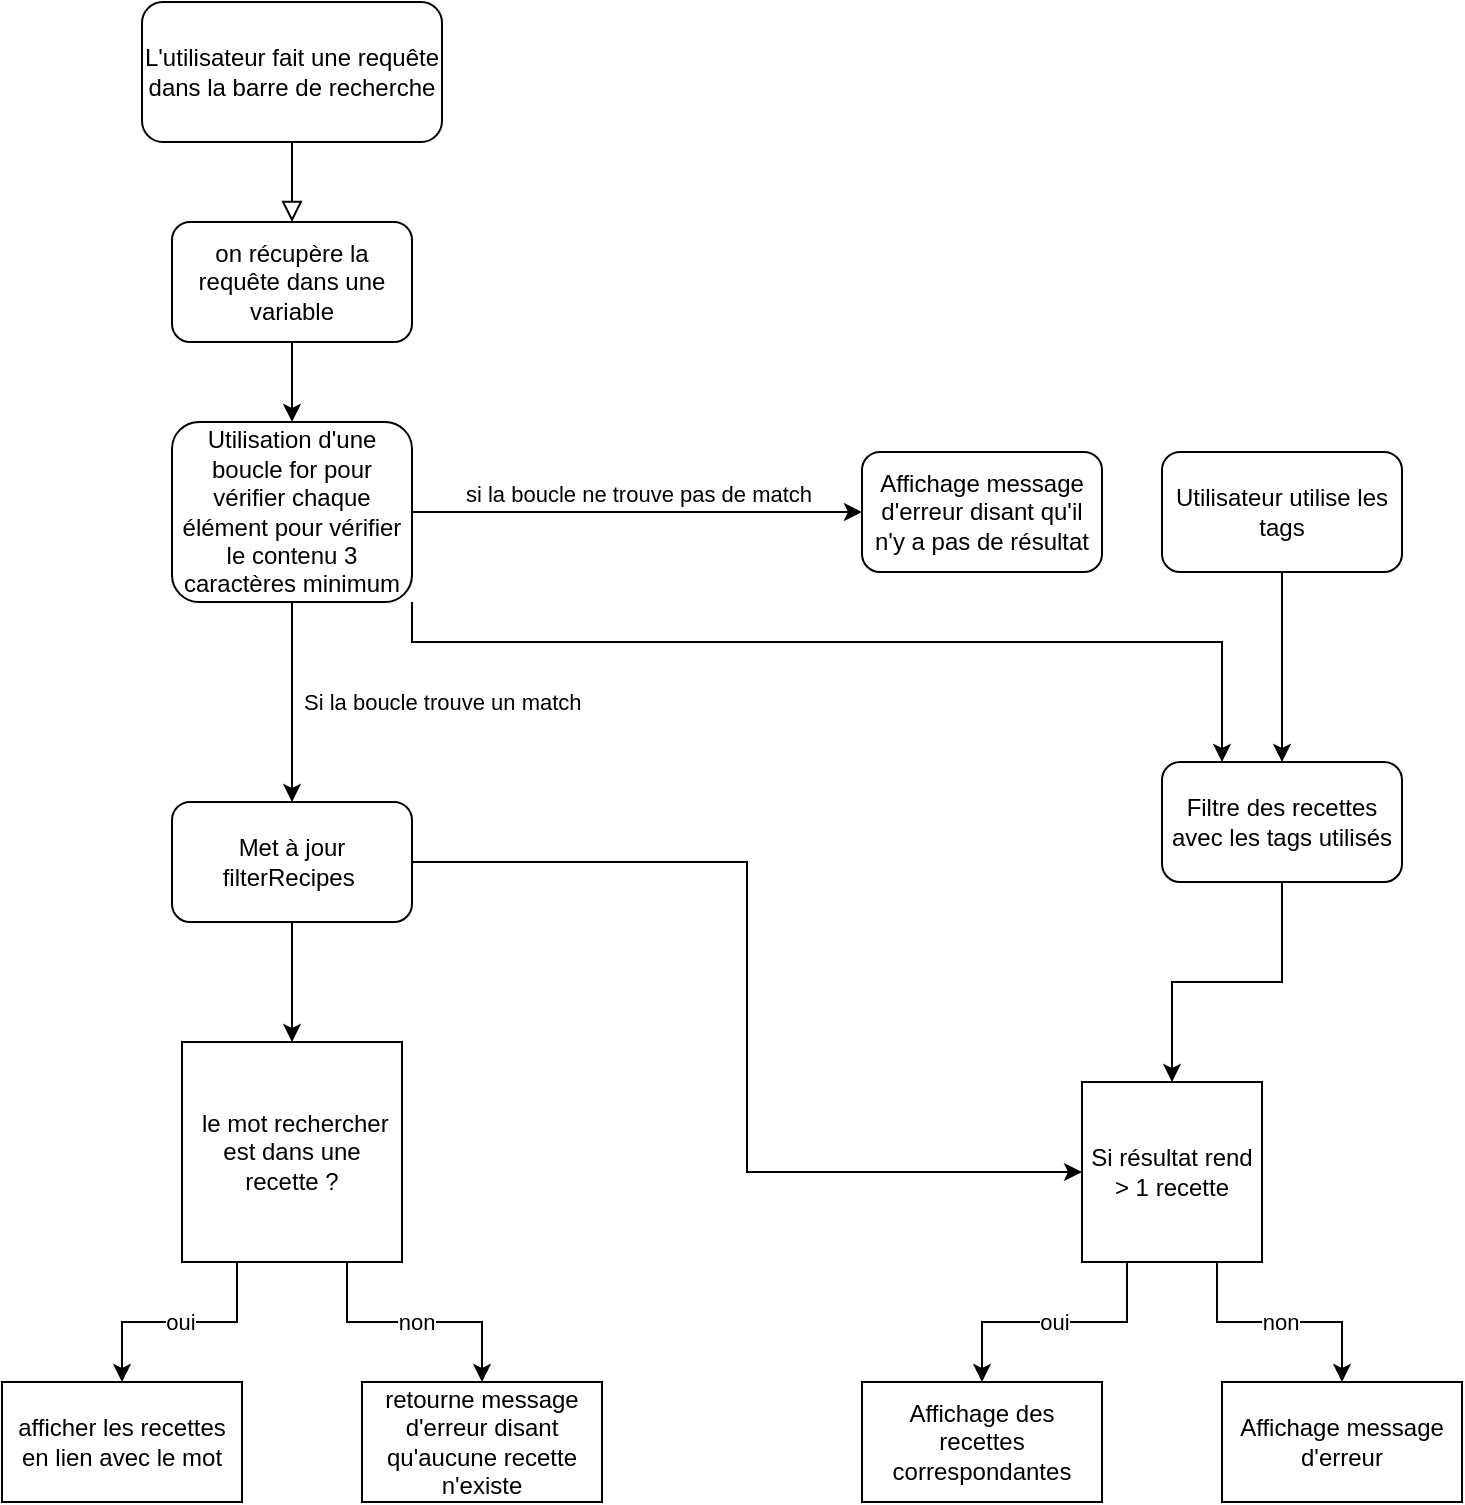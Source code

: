 <mxfile version="20.8.5" type="github"><diagram id="C5RBs43oDa-KdzZeNtuy" name="Page-1"><mxGraphModel dx="1393" dy="766" grid="1" gridSize="10" guides="1" tooltips="1" connect="1" arrows="1" fold="1" page="1" pageScale="1" pageWidth="827" pageHeight="1169" math="0" shadow="0"><root><mxCell id="WIyWlLk6GJQsqaUBKTNV-0"/><mxCell id="WIyWlLk6GJQsqaUBKTNV-1" parent="WIyWlLk6GJQsqaUBKTNV-0"/><mxCell id="WIyWlLk6GJQsqaUBKTNV-2" value="" style="rounded=0;html=1;jettySize=auto;orthogonalLoop=1;fontSize=11;endArrow=block;endFill=0;endSize=8;strokeWidth=1;shadow=0;labelBackgroundColor=none;edgeStyle=orthogonalEdgeStyle;entryX=0.5;entryY=0;entryDx=0;entryDy=0;" parent="WIyWlLk6GJQsqaUBKTNV-1" source="WIyWlLk6GJQsqaUBKTNV-3" target="NoLvojhObcd65gSRvVlC-0" edge="1"><mxGeometry relative="1" as="geometry"><mxPoint x="215" y="220" as="targetPoint"/></mxGeometry></mxCell><mxCell id="WIyWlLk6GJQsqaUBKTNV-3" value="L'utilisateur fait une requête dans la barre de recherche" style="rounded=1;whiteSpace=wrap;html=1;fontSize=12;glass=0;strokeWidth=1;shadow=0;" parent="WIyWlLk6GJQsqaUBKTNV-1" vertex="1"><mxGeometry x="140" y="60" width="150" height="70" as="geometry"/></mxCell><mxCell id="NoLvojhObcd65gSRvVlC-4" style="edgeStyle=orthogonalEdgeStyle;rounded=0;orthogonalLoop=1;jettySize=auto;html=1;exitX=0.5;exitY=1;exitDx=0;exitDy=0;entryX=0.5;entryY=0;entryDx=0;entryDy=0;" parent="WIyWlLk6GJQsqaUBKTNV-1" source="NoLvojhObcd65gSRvVlC-0" target="NoLvojhObcd65gSRvVlC-1" edge="1"><mxGeometry relative="1" as="geometry"/></mxCell><mxCell id="NoLvojhObcd65gSRvVlC-0" value="on récupère la requête dans une variable" style="rounded=1;whiteSpace=wrap;html=1;" parent="WIyWlLk6GJQsqaUBKTNV-1" vertex="1"><mxGeometry x="155" y="170" width="120" height="60" as="geometry"/></mxCell><mxCell id="NoLvojhObcd65gSRvVlC-9" value="si la boucle ne trouve pas de match" style="edgeStyle=orthogonalEdgeStyle;rounded=0;orthogonalLoop=1;jettySize=auto;html=1;exitX=1;exitY=0.5;exitDx=0;exitDy=0;entryX=0;entryY=0.5;entryDx=0;entryDy=0;verticalAlign=bottom;" parent="WIyWlLk6GJQsqaUBKTNV-1" source="NoLvojhObcd65gSRvVlC-1" target="NoLvojhObcd65gSRvVlC-8" edge="1"><mxGeometry relative="1" as="geometry"/></mxCell><mxCell id="3lH6Ahl6Z0JEKf2Xix6m-0" style="edgeStyle=orthogonalEdgeStyle;rounded=0;orthogonalLoop=1;jettySize=auto;html=1;exitX=1;exitY=1;exitDx=0;exitDy=0;entryX=0.25;entryY=0;entryDx=0;entryDy=0;" parent="WIyWlLk6GJQsqaUBKTNV-1" source="NoLvojhObcd65gSRvVlC-1" target="KF_YHi_muZg31zfUEQE7-1" edge="1"><mxGeometry relative="1" as="geometry"><Array as="points"><mxPoint x="275" y="380"/><mxPoint x="680" y="380"/></Array></mxGeometry></mxCell><mxCell id="NoLvojhObcd65gSRvVlC-1" value="Utilisation d'une boucle for pour vérifier chaque élément pour vérifier le contenu 3 caractères minimum" style="rounded=1;whiteSpace=wrap;html=1;" parent="WIyWlLk6GJQsqaUBKTNV-1" vertex="1"><mxGeometry x="155" y="270" width="120" height="90" as="geometry"/></mxCell><mxCell id="KF_YHi_muZg31zfUEQE7-11" style="edgeStyle=orthogonalEdgeStyle;rounded=0;orthogonalLoop=1;jettySize=auto;html=1;exitX=1;exitY=0.5;exitDx=0;exitDy=0;entryX=0;entryY=0.5;entryDx=0;entryDy=0;" parent="WIyWlLk6GJQsqaUBKTNV-1" source="NoLvojhObcd65gSRvVlC-2" target="KF_YHi_muZg31zfUEQE7-2" edge="1"><mxGeometry relative="1" as="geometry"/></mxCell><mxCell id="KF_YHi_muZg31zfUEQE7-17" style="edgeStyle=orthogonalEdgeStyle;rounded=0;orthogonalLoop=1;jettySize=auto;html=1;exitX=0.5;exitY=1;exitDx=0;exitDy=0;entryX=0.5;entryY=0;entryDx=0;entryDy=0;" parent="WIyWlLk6GJQsqaUBKTNV-1" source="NoLvojhObcd65gSRvVlC-2" target="KF_YHi_muZg31zfUEQE7-16" edge="1"><mxGeometry relative="1" as="geometry"/></mxCell><mxCell id="NoLvojhObcd65gSRvVlC-2" value="Met à jour filterRecipes&amp;nbsp;" style="rounded=1;whiteSpace=wrap;html=1;" parent="WIyWlLk6GJQsqaUBKTNV-1" vertex="1"><mxGeometry x="155" y="460" width="120" height="60" as="geometry"/></mxCell><mxCell id="NoLvojhObcd65gSRvVlC-5" value="Si la boucle trouve un match" style="edgeStyle=orthogonalEdgeStyle;rounded=0;orthogonalLoop=1;jettySize=auto;html=1;exitX=0.5;exitY=1;exitDx=0;exitDy=0;align=left;spacing=4;spacingLeft=2;" parent="WIyWlLk6GJQsqaUBKTNV-1" source="NoLvojhObcd65gSRvVlC-1" target="NoLvojhObcd65gSRvVlC-2" edge="1"><mxGeometry relative="1" as="geometry"/></mxCell><mxCell id="NoLvojhObcd65gSRvVlC-8" value="Affichage message d'erreur disant qu'il n'y a pas de résultat" style="rounded=1;whiteSpace=wrap;html=1;" parent="WIyWlLk6GJQsqaUBKTNV-1" vertex="1"><mxGeometry x="500" y="285" width="120" height="60" as="geometry"/></mxCell><mxCell id="KF_YHi_muZg31zfUEQE7-6" value="" style="edgeStyle=orthogonalEdgeStyle;rounded=0;orthogonalLoop=1;jettySize=auto;html=1;" parent="WIyWlLk6GJQsqaUBKTNV-1" source="KF_YHi_muZg31zfUEQE7-0" target="KF_YHi_muZg31zfUEQE7-1" edge="1"><mxGeometry relative="1" as="geometry"/></mxCell><mxCell id="KF_YHi_muZg31zfUEQE7-0" value="Utilisateur utilise les tags" style="rounded=1;whiteSpace=wrap;html=1;" parent="WIyWlLk6GJQsqaUBKTNV-1" vertex="1"><mxGeometry x="650" y="285" width="120" height="60" as="geometry"/></mxCell><mxCell id="KF_YHi_muZg31zfUEQE7-12" style="edgeStyle=orthogonalEdgeStyle;rounded=0;orthogonalLoop=1;jettySize=auto;html=1;exitX=0.5;exitY=1;exitDx=0;exitDy=0;entryX=0.5;entryY=0;entryDx=0;entryDy=0;" parent="WIyWlLk6GJQsqaUBKTNV-1" source="KF_YHi_muZg31zfUEQE7-1" target="KF_YHi_muZg31zfUEQE7-2" edge="1"><mxGeometry relative="1" as="geometry"/></mxCell><mxCell id="KF_YHi_muZg31zfUEQE7-1" value="Filtre des recettes avec les tags utilisés" style="rounded=1;whiteSpace=wrap;html=1;" parent="WIyWlLk6GJQsqaUBKTNV-1" vertex="1"><mxGeometry x="650" y="440" width="120" height="60" as="geometry"/></mxCell><mxCell id="KF_YHi_muZg31zfUEQE7-30" value="oui" style="edgeStyle=orthogonalEdgeStyle;rounded=0;orthogonalLoop=1;jettySize=auto;html=1;exitX=0.25;exitY=1;exitDx=0;exitDy=0;entryX=0.5;entryY=0;entryDx=0;entryDy=0;" parent="WIyWlLk6GJQsqaUBKTNV-1" source="KF_YHi_muZg31zfUEQE7-2" target="KF_YHi_muZg31zfUEQE7-13" edge="1"><mxGeometry relative="1" as="geometry"/></mxCell><mxCell id="KF_YHi_muZg31zfUEQE7-31" value="non" style="edgeStyle=orthogonalEdgeStyle;rounded=0;orthogonalLoop=1;jettySize=auto;html=1;exitX=0.75;exitY=1;exitDx=0;exitDy=0;entryX=0.5;entryY=0;entryDx=0;entryDy=0;" parent="WIyWlLk6GJQsqaUBKTNV-1" source="KF_YHi_muZg31zfUEQE7-2" target="KF_YHi_muZg31zfUEQE7-14" edge="1"><mxGeometry relative="1" as="geometry"/></mxCell><mxCell id="KF_YHi_muZg31zfUEQE7-2" value="Si résultat rend &amp;gt; 1 recette" style="whiteSpace=wrap;html=1;aspect=fixed;" parent="WIyWlLk6GJQsqaUBKTNV-1" vertex="1"><mxGeometry x="610" y="600" width="90" height="90" as="geometry"/></mxCell><mxCell id="KF_YHi_muZg31zfUEQE7-13" value="Affichage des recettes correspondantes" style="rounded=0;whiteSpace=wrap;html=1;" parent="WIyWlLk6GJQsqaUBKTNV-1" vertex="1"><mxGeometry x="500" y="750" width="120" height="60" as="geometry"/></mxCell><mxCell id="KF_YHi_muZg31zfUEQE7-14" value="Affichage message d'erreur" style="rounded=0;whiteSpace=wrap;html=1;" parent="WIyWlLk6GJQsqaUBKTNV-1" vertex="1"><mxGeometry x="680" y="750" width="120" height="60" as="geometry"/></mxCell><mxCell id="KF_YHi_muZg31zfUEQE7-20" value="oui" style="edgeStyle=orthogonalEdgeStyle;rounded=0;orthogonalLoop=1;jettySize=auto;html=1;exitX=0.25;exitY=1;exitDx=0;exitDy=0;entryX=0.5;entryY=0;entryDx=0;entryDy=0;" parent="WIyWlLk6GJQsqaUBKTNV-1" source="KF_YHi_muZg31zfUEQE7-16" target="KF_YHi_muZg31zfUEQE7-18" edge="1"><mxGeometry relative="1" as="geometry"/></mxCell><mxCell id="KF_YHi_muZg31zfUEQE7-21" value="non" style="edgeStyle=orthogonalEdgeStyle;rounded=0;orthogonalLoop=1;jettySize=auto;html=1;exitX=0.75;exitY=1;exitDx=0;exitDy=0;entryX=0.5;entryY=0;entryDx=0;entryDy=0;" parent="WIyWlLk6GJQsqaUBKTNV-1" source="KF_YHi_muZg31zfUEQE7-16" target="KF_YHi_muZg31zfUEQE7-19" edge="1"><mxGeometry relative="1" as="geometry"/></mxCell><mxCell id="KF_YHi_muZg31zfUEQE7-16" value="&amp;nbsp;le mot rechercher est dans une recette ?" style="whiteSpace=wrap;html=1;aspect=fixed;" parent="WIyWlLk6GJQsqaUBKTNV-1" vertex="1"><mxGeometry x="160" y="580" width="110" height="110" as="geometry"/></mxCell><mxCell id="KF_YHi_muZg31zfUEQE7-18" value="afficher les recettes en lien avec le mot" style="rounded=0;whiteSpace=wrap;html=1;" parent="WIyWlLk6GJQsqaUBKTNV-1" vertex="1"><mxGeometry x="70" y="750" width="120" height="60" as="geometry"/></mxCell><mxCell id="KF_YHi_muZg31zfUEQE7-19" value="retourne message d'erreur disant qu'aucune recette n'existe" style="rounded=0;whiteSpace=wrap;html=1;" parent="WIyWlLk6GJQsqaUBKTNV-1" vertex="1"><mxGeometry x="250" y="750" width="120" height="60" as="geometry"/></mxCell></root></mxGraphModel></diagram></mxfile>